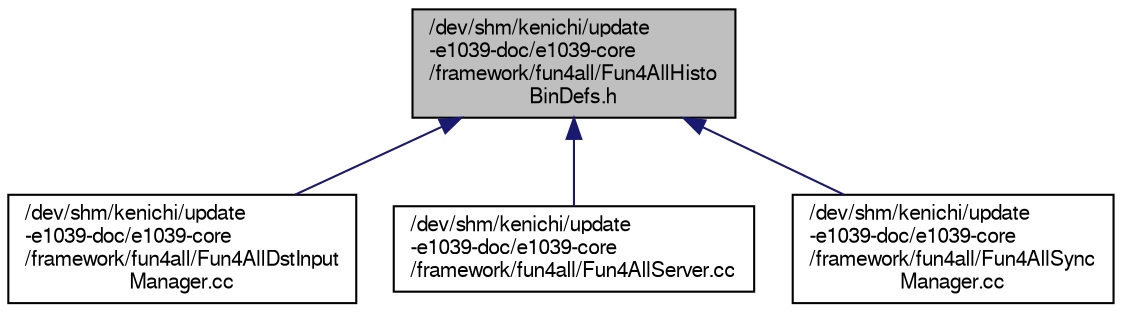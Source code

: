 digraph "/dev/shm/kenichi/update-e1039-doc/e1039-core/framework/fun4all/Fun4AllHistoBinDefs.h"
{
  bgcolor="transparent";
  edge [fontname="FreeSans",fontsize="10",labelfontname="FreeSans",labelfontsize="10"];
  node [fontname="FreeSans",fontsize="10",shape=record];
  Node1 [label="/dev/shm/kenichi/update\l-e1039-doc/e1039-core\l/framework/fun4all/Fun4AllHisto\lBinDefs.h",height=0.2,width=0.4,color="black", fillcolor="grey75", style="filled" fontcolor="black"];
  Node1 -> Node2 [dir="back",color="midnightblue",fontsize="10",style="solid",fontname="FreeSans"];
  Node2 [label="/dev/shm/kenichi/update\l-e1039-doc/e1039-core\l/framework/fun4all/Fun4AllDstInput\lManager.cc",height=0.2,width=0.4,color="black",URL="$d3/d53/Fun4AllDstInputManager_8cc.html"];
  Node1 -> Node3 [dir="back",color="midnightblue",fontsize="10",style="solid",fontname="FreeSans"];
  Node3 [label="/dev/shm/kenichi/update\l-e1039-doc/e1039-core\l/framework/fun4all/Fun4AllServer.cc",height=0.2,width=0.4,color="black",URL="$d8/d7a/Fun4AllServer_8cc.html"];
  Node1 -> Node4 [dir="back",color="midnightblue",fontsize="10",style="solid",fontname="FreeSans"];
  Node4 [label="/dev/shm/kenichi/update\l-e1039-doc/e1039-core\l/framework/fun4all/Fun4AllSync\lManager.cc",height=0.2,width=0.4,color="black",URL="$df/d03/Fun4AllSyncManager_8cc.html"];
}
